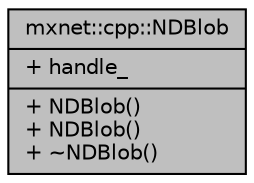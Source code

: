 digraph "mxnet::cpp::NDBlob"
{
 // LATEX_PDF_SIZE
  edge [fontname="Helvetica",fontsize="10",labelfontname="Helvetica",labelfontsize="10"];
  node [fontname="Helvetica",fontsize="10",shape=record];
  Node1 [label="{mxnet::cpp::NDBlob\n|+ handle_\l|+ NDBlob()\l+ NDBlob()\l+ ~NDBlob()\l}",height=0.2,width=0.4,color="black", fillcolor="grey75", style="filled", fontcolor="black",tooltip="struct to store NDArrayHandle"];
}
